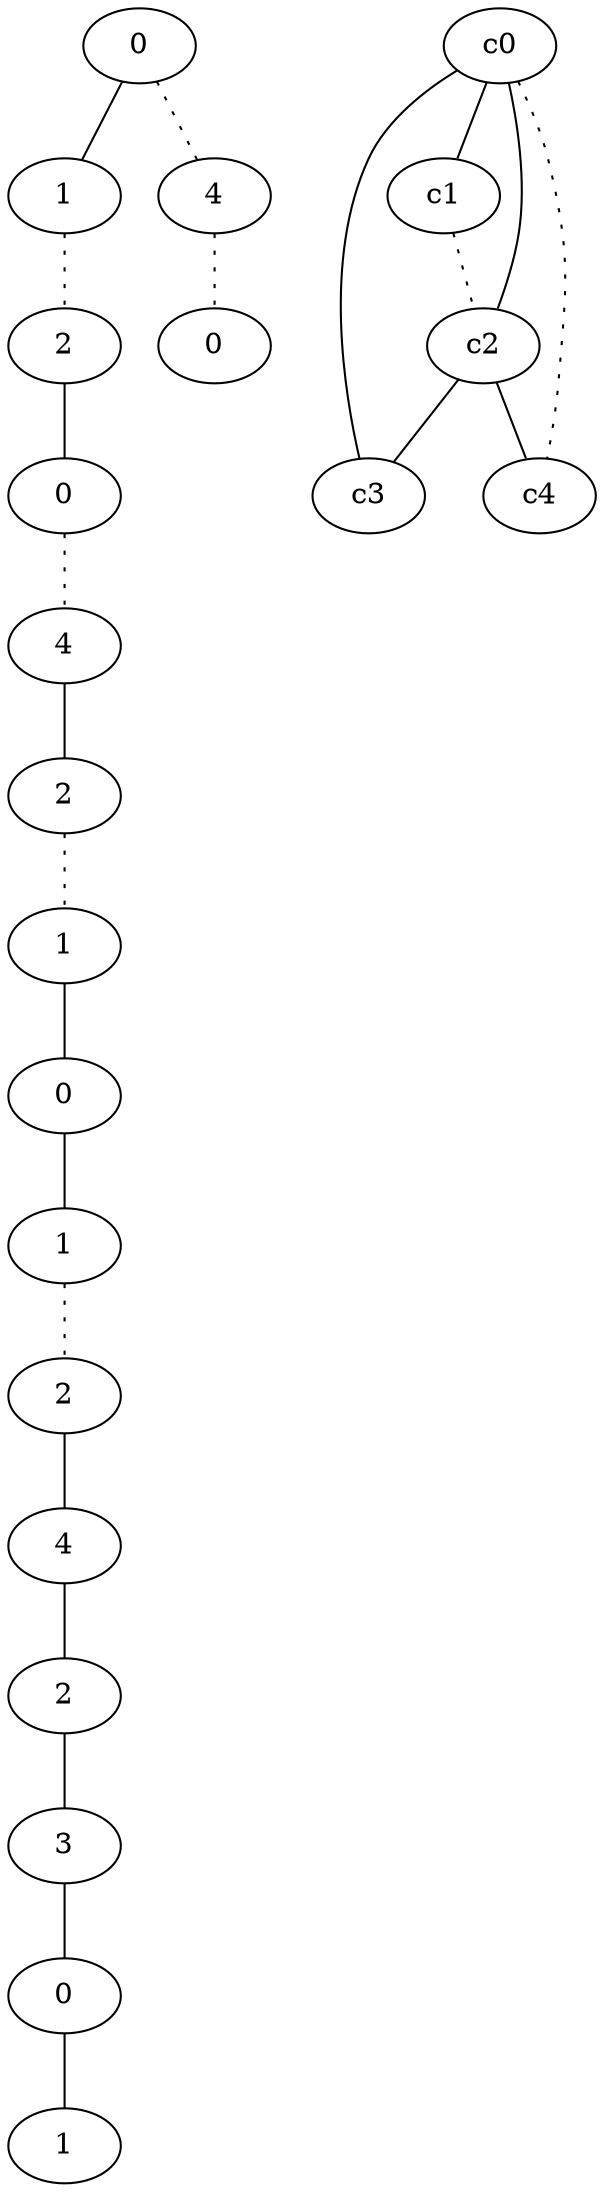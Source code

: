 graph {
a0[label=0];
a1[label=1];
a2[label=2];
a3[label=0];
a4[label=4];
a5[label=2];
a6[label=1];
a7[label=0];
a8[label=1];
a9[label=2];
a10[label=4];
a11[label=2];
a12[label=3];
a13[label=0];
a14[label=1];
a15[label=4];
a16[label=0];
a0 -- a1;
a0 -- a15 [style=dotted];
a1 -- a2 [style=dotted];
a2 -- a3;
a3 -- a4 [style=dotted];
a4 -- a5;
a5 -- a6 [style=dotted];
a6 -- a7;
a7 -- a8;
a8 -- a9 [style=dotted];
a9 -- a10;
a10 -- a11;
a11 -- a12;
a12 -- a13;
a13 -- a14;
a15 -- a16 [style=dotted];
c0 -- c1;
c0 -- c2;
c0 -- c3;
c0 -- c4 [style=dotted];
c1 -- c2 [style=dotted];
c2 -- c3;
c2 -- c4;
}
